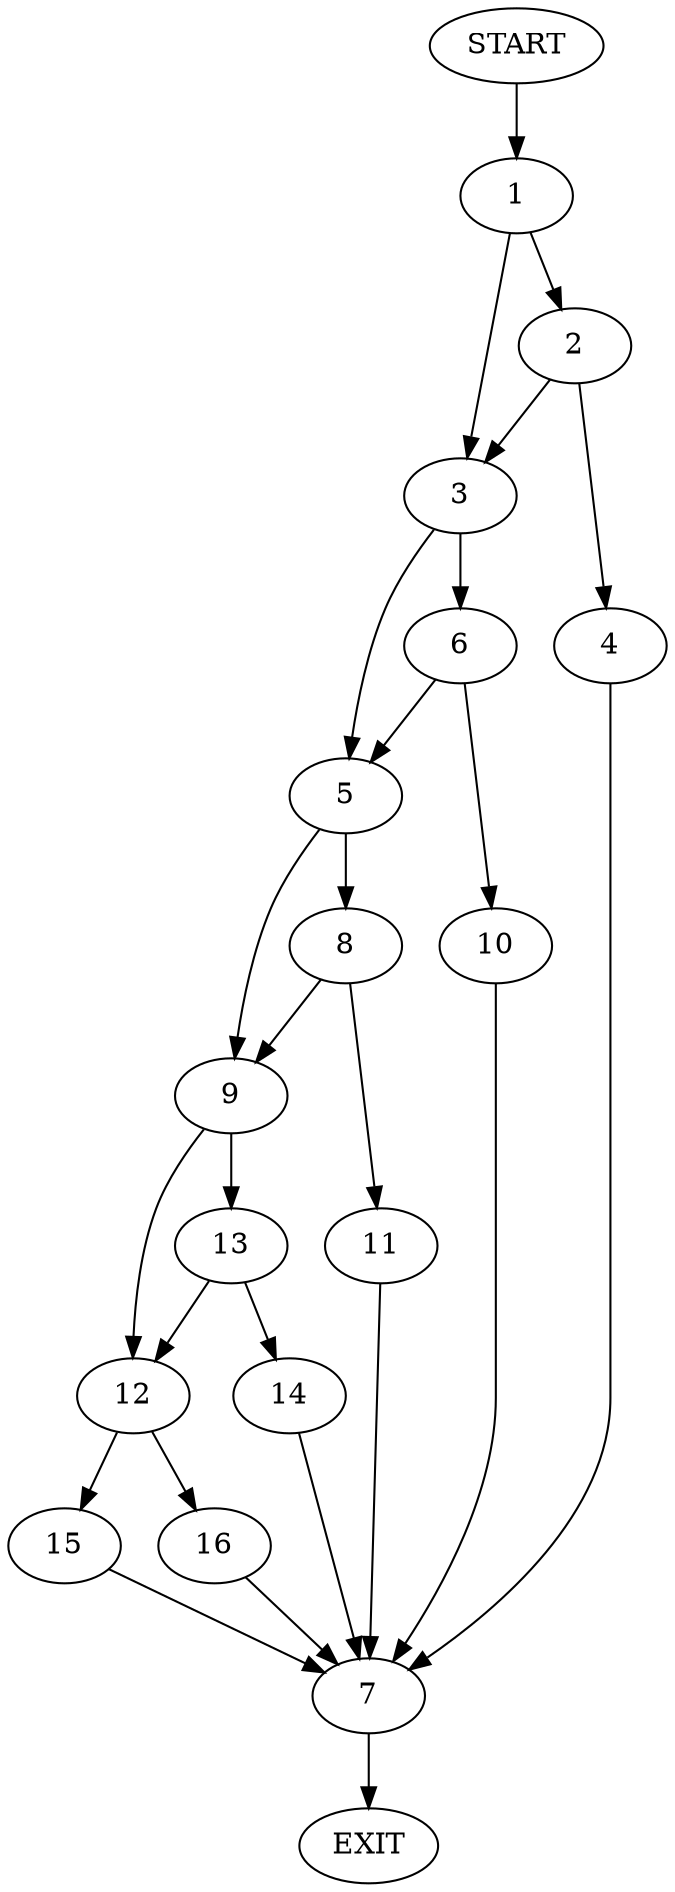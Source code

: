 digraph {
0 [label="START"]
17 [label="EXIT"]
0 -> 1
1 -> 2
1 -> 3
2 -> 4
2 -> 3
3 -> 5
3 -> 6
4 -> 7
7 -> 17
5 -> 8
5 -> 9
6 -> 10
6 -> 5
10 -> 7
8 -> 9
8 -> 11
9 -> 12
9 -> 13
11 -> 7
13 -> 14
13 -> 12
12 -> 15
12 -> 16
14 -> 7
15 -> 7
16 -> 7
}
